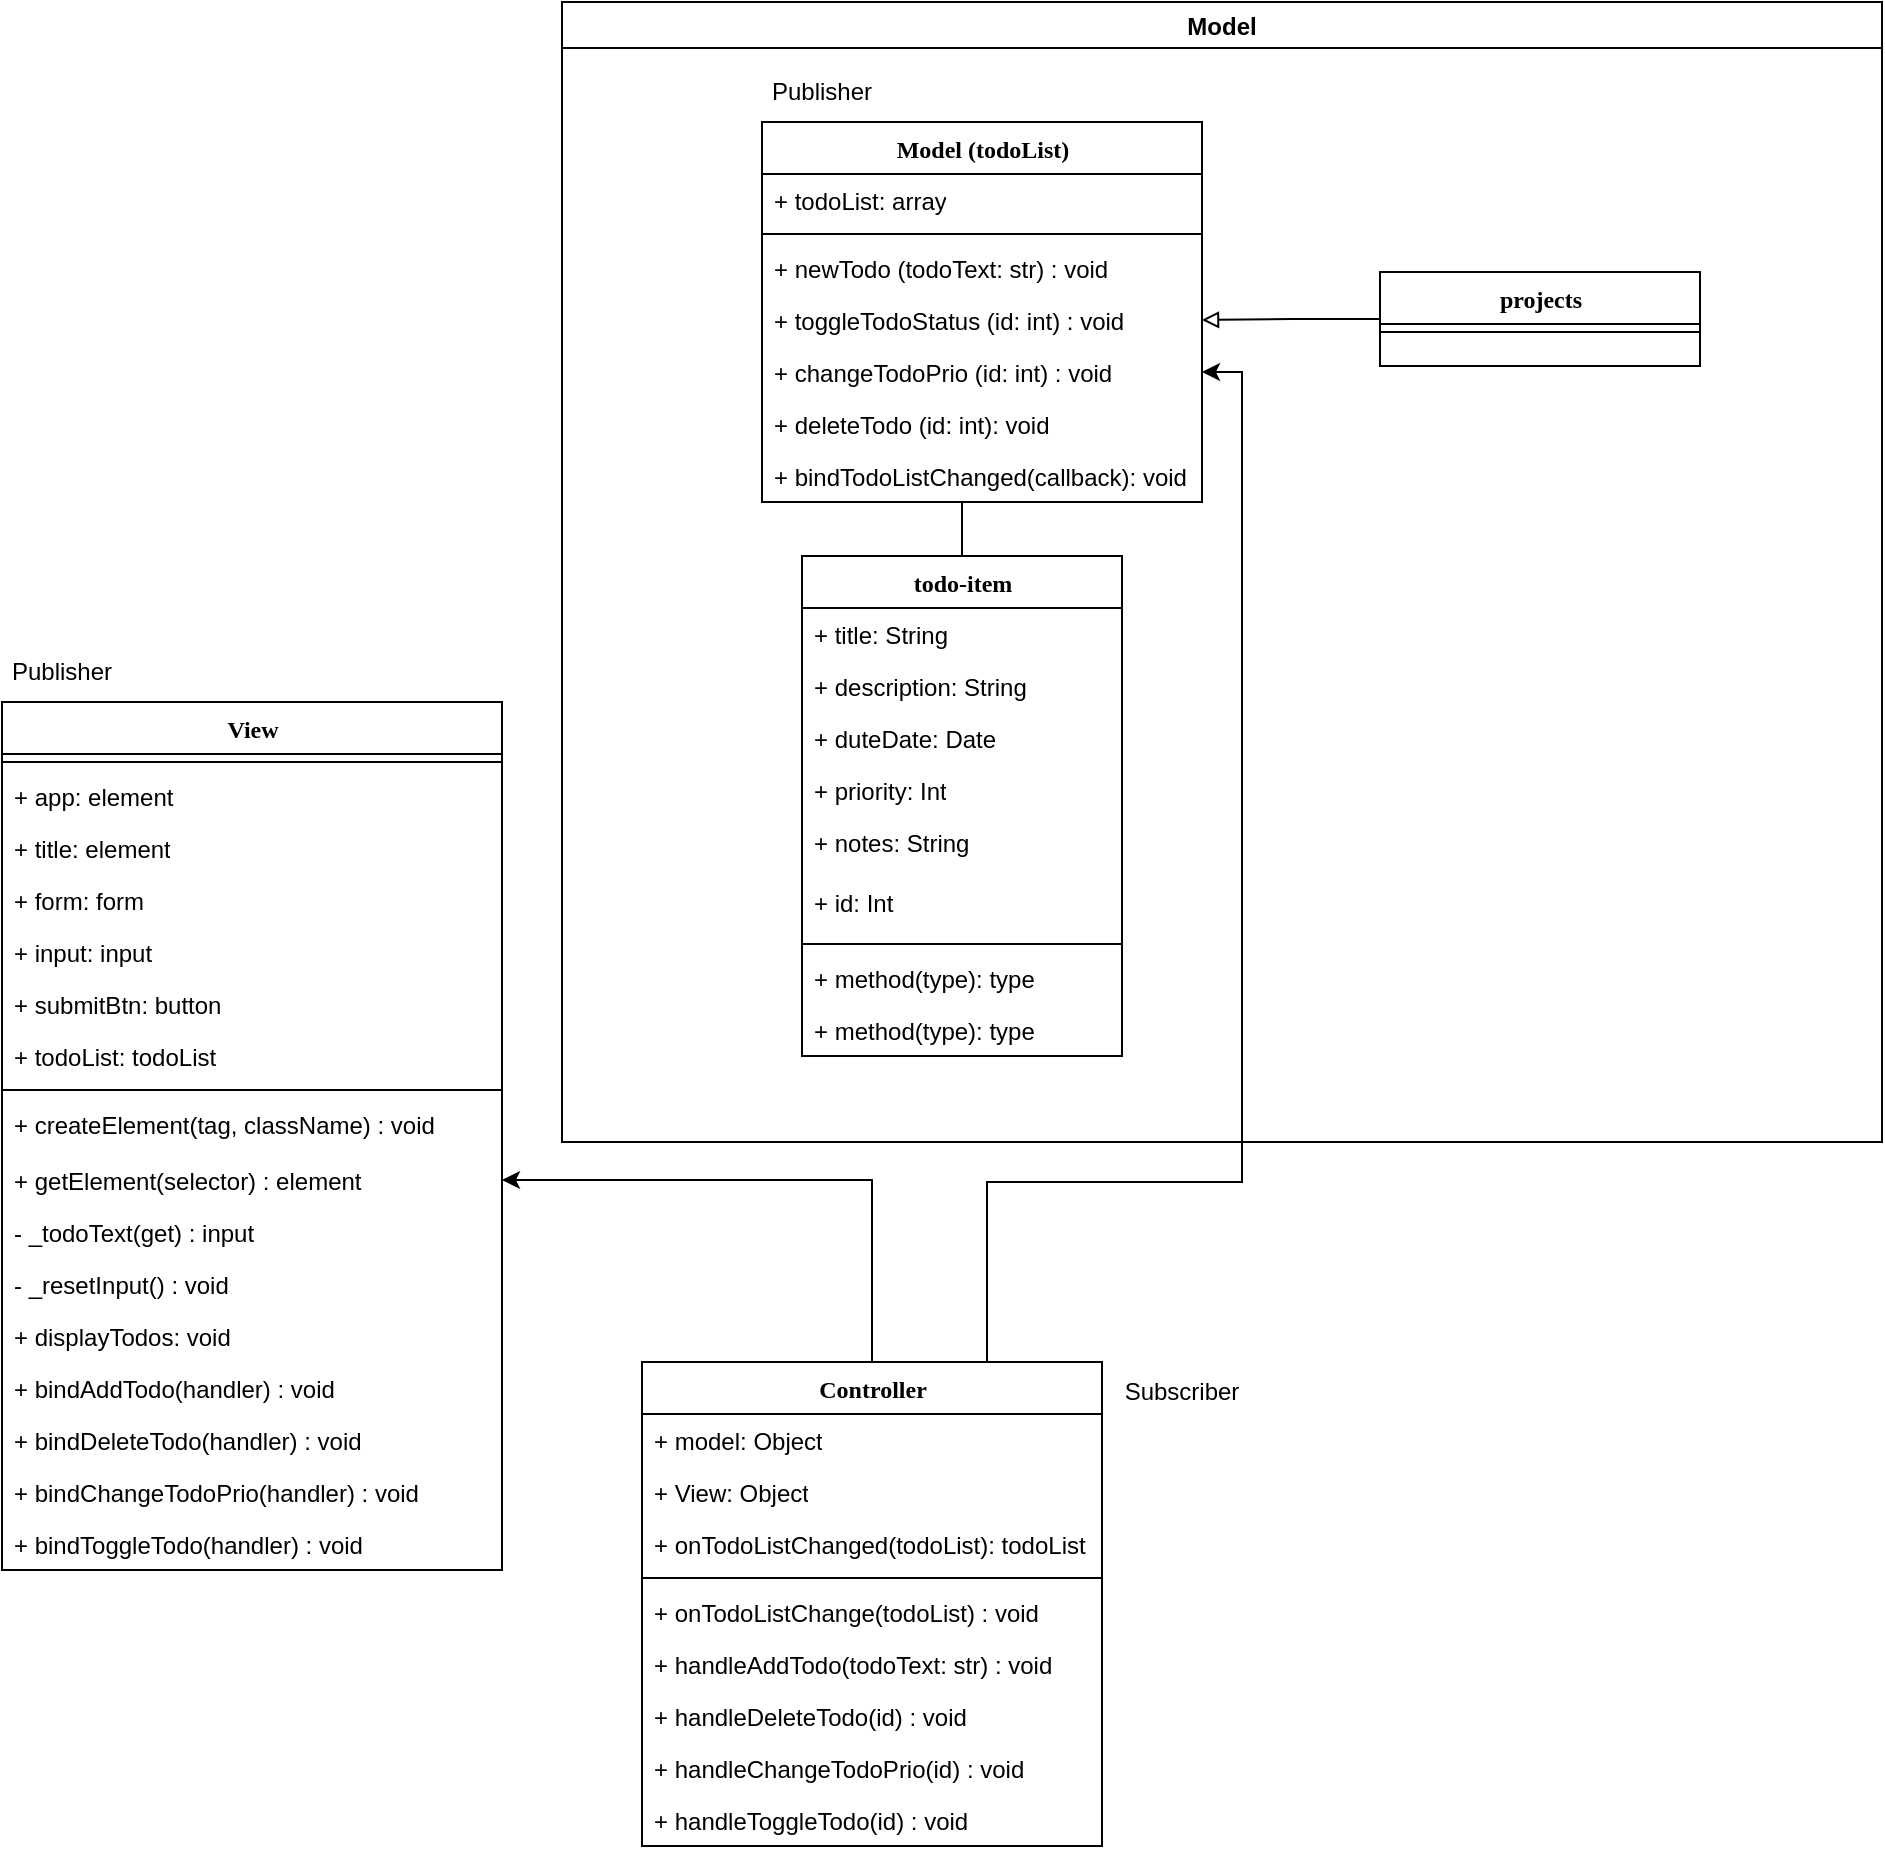 <mxfile version="16.5.1" type="device"><diagram name="Page-1" id="9f46799a-70d6-7492-0946-bef42562c5a5"><mxGraphModel dx="1102" dy="1025" grid="1" gridSize="10" guides="1" tooltips="1" connect="1" arrows="1" fold="1" page="1" pageScale="1" pageWidth="1100" pageHeight="850" background="none" math="0" shadow="0"><root><mxCell id="0"/><mxCell id="1" parent="0"/><mxCell id="q0bzUqYjPmJR5rMkg7EE-4" value="View" style="swimlane;html=1;fontStyle=1;align=center;verticalAlign=top;childLayout=stackLayout;horizontal=1;startSize=26;horizontalStack=0;resizeParent=1;resizeLast=0;collapsible=1;marginBottom=0;swimlaneFillColor=#ffffff;rounded=0;shadow=0;comic=0;labelBackgroundColor=none;strokeWidth=1;fillColor=none;fontFamily=Verdana;fontSize=12" vertex="1" parent="1"><mxGeometry x="20" y="390" width="250" height="434" as="geometry"/></mxCell><mxCell id="q0bzUqYjPmJR5rMkg7EE-10" value="" style="line;html=1;strokeWidth=1;fillColor=none;align=left;verticalAlign=middle;spacingTop=-1;spacingLeft=3;spacingRight=3;rotatable=0;labelPosition=right;points=[];portConstraint=eastwest;" vertex="1" parent="q0bzUqYjPmJR5rMkg7EE-4"><mxGeometry y="26" width="250" height="8" as="geometry"/></mxCell><mxCell id="q0bzUqYjPmJR5rMkg7EE-28" value="+ app: element" style="text;html=1;strokeColor=none;fillColor=none;align=left;verticalAlign=top;spacingLeft=4;spacingRight=4;whiteSpace=wrap;overflow=hidden;rotatable=0;points=[[0,0.5],[1,0.5]];portConstraint=eastwest;" vertex="1" parent="q0bzUqYjPmJR5rMkg7EE-4"><mxGeometry y="34" width="250" height="26" as="geometry"/></mxCell><mxCell id="q0bzUqYjPmJR5rMkg7EE-29" value="+ title: element" style="text;html=1;strokeColor=none;fillColor=none;align=left;verticalAlign=top;spacingLeft=4;spacingRight=4;whiteSpace=wrap;overflow=hidden;rotatable=0;points=[[0,0.5],[1,0.5]];portConstraint=eastwest;" vertex="1" parent="q0bzUqYjPmJR5rMkg7EE-4"><mxGeometry y="60" width="250" height="26" as="geometry"/></mxCell><mxCell id="q0bzUqYjPmJR5rMkg7EE-30" value="+ form: form" style="text;html=1;strokeColor=none;fillColor=none;align=left;verticalAlign=top;spacingLeft=4;spacingRight=4;whiteSpace=wrap;overflow=hidden;rotatable=0;points=[[0,0.5],[1,0.5]];portConstraint=eastwest;" vertex="1" parent="q0bzUqYjPmJR5rMkg7EE-4"><mxGeometry y="86" width="250" height="26" as="geometry"/></mxCell><mxCell id="q0bzUqYjPmJR5rMkg7EE-31" value="+ input: input" style="text;html=1;strokeColor=none;fillColor=none;align=left;verticalAlign=top;spacingLeft=4;spacingRight=4;whiteSpace=wrap;overflow=hidden;rotatable=0;points=[[0,0.5],[1,0.5]];portConstraint=eastwest;" vertex="1" parent="q0bzUqYjPmJR5rMkg7EE-4"><mxGeometry y="112" width="250" height="26" as="geometry"/></mxCell><mxCell id="q0bzUqYjPmJR5rMkg7EE-32" value="+ submitBtn: button" style="text;html=1;strokeColor=none;fillColor=none;align=left;verticalAlign=top;spacingLeft=4;spacingRight=4;whiteSpace=wrap;overflow=hidden;rotatable=0;points=[[0,0.5],[1,0.5]];portConstraint=eastwest;" vertex="1" parent="q0bzUqYjPmJR5rMkg7EE-4"><mxGeometry y="138" width="250" height="26" as="geometry"/></mxCell><mxCell id="q0bzUqYjPmJR5rMkg7EE-33" value="+ todoList: todoList&amp;nbsp;" style="text;html=1;strokeColor=none;fillColor=none;align=left;verticalAlign=top;spacingLeft=4;spacingRight=4;whiteSpace=wrap;overflow=hidden;rotatable=0;points=[[0,0.5],[1,0.5]];portConstraint=eastwest;" vertex="1" parent="q0bzUqYjPmJR5rMkg7EE-4"><mxGeometry y="164" width="250" height="26" as="geometry"/></mxCell><mxCell id="q0bzUqYjPmJR5rMkg7EE-27" value="" style="line;html=1;strokeWidth=1;fillColor=none;align=left;verticalAlign=middle;spacingTop=-1;spacingLeft=3;spacingRight=3;rotatable=0;labelPosition=right;points=[];portConstraint=eastwest;" vertex="1" parent="q0bzUqYjPmJR5rMkg7EE-4"><mxGeometry y="190" width="250" height="8" as="geometry"/></mxCell><mxCell id="q0bzUqYjPmJR5rMkg7EE-11" value="+ createElement(tag, className) : void" style="text;html=1;strokeColor=none;fillColor=none;align=left;verticalAlign=top;spacingLeft=4;spacingRight=4;whiteSpace=wrap;overflow=hidden;rotatable=0;points=[[0,0.5],[1,0.5]];portConstraint=eastwest;" vertex="1" parent="q0bzUqYjPmJR5rMkg7EE-4"><mxGeometry y="198" width="250" height="28" as="geometry"/></mxCell><mxCell id="q0bzUqYjPmJR5rMkg7EE-12" value="+ getElement(selector) : element" style="text;html=1;strokeColor=none;fillColor=none;align=left;verticalAlign=top;spacingLeft=4;spacingRight=4;whiteSpace=wrap;overflow=hidden;rotatable=0;points=[[0,0.5],[1,0.5]];portConstraint=eastwest;" vertex="1" parent="q0bzUqYjPmJR5rMkg7EE-4"><mxGeometry y="226" width="250" height="26" as="geometry"/></mxCell><mxCell id="q0bzUqYjPmJR5rMkg7EE-34" value="- _todoText(get) : input" style="text;html=1;strokeColor=none;fillColor=none;align=left;verticalAlign=top;spacingLeft=4;spacingRight=4;whiteSpace=wrap;overflow=hidden;rotatable=0;points=[[0,0.5],[1,0.5]];portConstraint=eastwest;" vertex="1" parent="q0bzUqYjPmJR5rMkg7EE-4"><mxGeometry y="252" width="250" height="26" as="geometry"/></mxCell><mxCell id="q0bzUqYjPmJR5rMkg7EE-35" value="- _resetInput() : void" style="text;html=1;strokeColor=none;fillColor=none;align=left;verticalAlign=top;spacingLeft=4;spacingRight=4;whiteSpace=wrap;overflow=hidden;rotatable=0;points=[[0,0.5],[1,0.5]];portConstraint=eastwest;" vertex="1" parent="q0bzUqYjPmJR5rMkg7EE-4"><mxGeometry y="278" width="250" height="26" as="geometry"/></mxCell><mxCell id="q0bzUqYjPmJR5rMkg7EE-36" value="+ displayTodos: void" style="text;html=1;strokeColor=none;fillColor=none;align=left;verticalAlign=top;spacingLeft=4;spacingRight=4;whiteSpace=wrap;overflow=hidden;rotatable=0;points=[[0,0.5],[1,0.5]];portConstraint=eastwest;" vertex="1" parent="q0bzUqYjPmJR5rMkg7EE-4"><mxGeometry y="304" width="250" height="26" as="geometry"/></mxCell><mxCell id="q0bzUqYjPmJR5rMkg7EE-42" value="+ bindAddTodo(handler) : void" style="text;html=1;strokeColor=none;fillColor=none;align=left;verticalAlign=top;spacingLeft=4;spacingRight=4;whiteSpace=wrap;overflow=hidden;rotatable=0;points=[[0,0.5],[1,0.5]];portConstraint=eastwest;" vertex="1" parent="q0bzUqYjPmJR5rMkg7EE-4"><mxGeometry y="330" width="250" height="26" as="geometry"/></mxCell><mxCell id="q0bzUqYjPmJR5rMkg7EE-43" value="+ bindDeleteTodo(handler) : void" style="text;html=1;strokeColor=none;fillColor=none;align=left;verticalAlign=top;spacingLeft=4;spacingRight=4;whiteSpace=wrap;overflow=hidden;rotatable=0;points=[[0,0.5],[1,0.5]];portConstraint=eastwest;" vertex="1" parent="q0bzUqYjPmJR5rMkg7EE-4"><mxGeometry y="356" width="250" height="26" as="geometry"/></mxCell><mxCell id="q0bzUqYjPmJR5rMkg7EE-44" value="+ bindChangeTodoPrio(handler) : void" style="text;html=1;strokeColor=none;fillColor=none;align=left;verticalAlign=top;spacingLeft=4;spacingRight=4;whiteSpace=wrap;overflow=hidden;rotatable=0;points=[[0,0.5],[1,0.5]];portConstraint=eastwest;" vertex="1" parent="q0bzUqYjPmJR5rMkg7EE-4"><mxGeometry y="382" width="250" height="26" as="geometry"/></mxCell><mxCell id="q0bzUqYjPmJR5rMkg7EE-45" value="+ bindToggleTodo(handler) : void" style="text;html=1;strokeColor=none;fillColor=none;align=left;verticalAlign=top;spacingLeft=4;spacingRight=4;whiteSpace=wrap;overflow=hidden;rotatable=0;points=[[0,0.5],[1,0.5]];portConstraint=eastwest;" vertex="1" parent="q0bzUqYjPmJR5rMkg7EE-4"><mxGeometry y="408" width="250" height="26" as="geometry"/></mxCell><mxCell id="q0bzUqYjPmJR5rMkg7EE-49" style="edgeStyle=orthogonalEdgeStyle;rounded=0;orthogonalLoop=1;jettySize=auto;html=1;entryX=1;entryY=0.5;entryDx=0;entryDy=0;endArrow=classic;endFill=1;" edge="1" parent="1" source="q0bzUqYjPmJR5rMkg7EE-13" target="q0bzUqYjPmJR5rMkg7EE-12"><mxGeometry relative="1" as="geometry"/></mxCell><mxCell id="q0bzUqYjPmJR5rMkg7EE-50" style="edgeStyle=orthogonalEdgeStyle;rounded=0;orthogonalLoop=1;jettySize=auto;html=1;exitX=0.75;exitY=0;exitDx=0;exitDy=0;entryX=1;entryY=0.5;entryDx=0;entryDy=0;endArrow=classic;endFill=1;" edge="1" parent="1" source="q0bzUqYjPmJR5rMkg7EE-13" target="78961159f06e98e8-42"><mxGeometry relative="1" as="geometry"><Array as="points"><mxPoint x="513" y="630"/><mxPoint x="640" y="630"/><mxPoint x="640" y="225"/></Array></mxGeometry></mxCell><mxCell id="q0bzUqYjPmJR5rMkg7EE-13" value="Controller" style="swimlane;html=1;fontStyle=1;align=center;verticalAlign=top;childLayout=stackLayout;horizontal=1;startSize=26;horizontalStack=0;resizeParent=1;resizeLast=0;collapsible=1;marginBottom=0;swimlaneFillColor=#ffffff;rounded=0;shadow=0;comic=0;labelBackgroundColor=none;strokeWidth=1;fillColor=none;fontFamily=Verdana;fontSize=12" vertex="1" parent="1"><mxGeometry x="340" y="720" width="230" height="242" as="geometry"/></mxCell><mxCell id="q0bzUqYjPmJR5rMkg7EE-14" value="+ model: Object" style="text;html=1;strokeColor=none;fillColor=none;align=left;verticalAlign=top;spacingLeft=4;spacingRight=4;whiteSpace=wrap;overflow=hidden;rotatable=0;points=[[0,0.5],[1,0.5]];portConstraint=eastwest;" vertex="1" parent="q0bzUqYjPmJR5rMkg7EE-13"><mxGeometry y="26" width="230" height="26" as="geometry"/></mxCell><mxCell id="q0bzUqYjPmJR5rMkg7EE-15" value="+ View: Object" style="text;html=1;strokeColor=none;fillColor=none;align=left;verticalAlign=top;spacingLeft=4;spacingRight=4;whiteSpace=wrap;overflow=hidden;rotatable=0;points=[[0,0.5],[1,0.5]];portConstraint=eastwest;" vertex="1" parent="q0bzUqYjPmJR5rMkg7EE-13"><mxGeometry y="52" width="230" height="26" as="geometry"/></mxCell><mxCell id="q0bzUqYjPmJR5rMkg7EE-48" value="+ onTodoListChanged(todoList): todoList" style="text;html=1;strokeColor=none;fillColor=none;align=left;verticalAlign=top;spacingLeft=4;spacingRight=4;whiteSpace=wrap;overflow=hidden;rotatable=0;points=[[0,0.5],[1,0.5]];portConstraint=eastwest;" vertex="1" parent="q0bzUqYjPmJR5rMkg7EE-13"><mxGeometry y="78" width="230" height="26" as="geometry"/></mxCell><mxCell id="q0bzUqYjPmJR5rMkg7EE-19" value="" style="line;html=1;strokeWidth=1;fillColor=none;align=left;verticalAlign=middle;spacingTop=-1;spacingLeft=3;spacingRight=3;rotatable=0;labelPosition=right;points=[];portConstraint=eastwest;" vertex="1" parent="q0bzUqYjPmJR5rMkg7EE-13"><mxGeometry y="104" width="230" height="8" as="geometry"/></mxCell><mxCell id="q0bzUqYjPmJR5rMkg7EE-20" value="+ onTodoListChange(todoList) : void" style="text;html=1;strokeColor=none;fillColor=none;align=left;verticalAlign=top;spacingLeft=4;spacingRight=4;whiteSpace=wrap;overflow=hidden;rotatable=0;points=[[0,0.5],[1,0.5]];portConstraint=eastwest;" vertex="1" parent="q0bzUqYjPmJR5rMkg7EE-13"><mxGeometry y="112" width="230" height="26" as="geometry"/></mxCell><mxCell id="q0bzUqYjPmJR5rMkg7EE-21" value="+ handleAddTodo(todoText: str) : void" style="text;html=1;strokeColor=none;fillColor=none;align=left;verticalAlign=top;spacingLeft=4;spacingRight=4;whiteSpace=wrap;overflow=hidden;rotatable=0;points=[[0,0.5],[1,0.5]];portConstraint=eastwest;" vertex="1" parent="q0bzUqYjPmJR5rMkg7EE-13"><mxGeometry y="138" width="230" height="26" as="geometry"/></mxCell><mxCell id="q0bzUqYjPmJR5rMkg7EE-39" value="+ handleDeleteTodo(id) : void" style="text;html=1;strokeColor=none;fillColor=none;align=left;verticalAlign=top;spacingLeft=4;spacingRight=4;whiteSpace=wrap;overflow=hidden;rotatable=0;points=[[0,0.5],[1,0.5]];portConstraint=eastwest;" vertex="1" parent="q0bzUqYjPmJR5rMkg7EE-13"><mxGeometry y="164" width="230" height="26" as="geometry"/></mxCell><mxCell id="q0bzUqYjPmJR5rMkg7EE-40" value="+ handleChangeTodoPrio(id) : void" style="text;html=1;strokeColor=none;fillColor=none;align=left;verticalAlign=top;spacingLeft=4;spacingRight=4;whiteSpace=wrap;overflow=hidden;rotatable=0;points=[[0,0.5],[1,0.5]];portConstraint=eastwest;" vertex="1" parent="q0bzUqYjPmJR5rMkg7EE-13"><mxGeometry y="190" width="230" height="26" as="geometry"/></mxCell><mxCell id="q0bzUqYjPmJR5rMkg7EE-41" value="+ handleToggleTodo(id) : void" style="text;html=1;strokeColor=none;fillColor=none;align=left;verticalAlign=top;spacingLeft=4;spacingRight=4;whiteSpace=wrap;overflow=hidden;rotatable=0;points=[[0,0.5],[1,0.5]];portConstraint=eastwest;" vertex="1" parent="q0bzUqYjPmJR5rMkg7EE-13"><mxGeometry y="216" width="230" height="26" as="geometry"/></mxCell><mxCell id="q0bzUqYjPmJR5rMkg7EE-23" value="Model" style="swimlane;" vertex="1" parent="1"><mxGeometry x="300" y="40" width="660" height="570" as="geometry"/></mxCell><mxCell id="q0bzUqYjPmJR5rMkg7EE-3" value="" style="edgeStyle=orthogonalEdgeStyle;rounded=0;orthogonalLoop=1;jettySize=auto;html=1;endArrow=none;endFill=0;entryX=0.5;entryY=1;entryDx=0;entryDy=0;exitX=0.5;exitY=0;exitDx=0;exitDy=0;" edge="1" parent="q0bzUqYjPmJR5rMkg7EE-23" source="78961159f06e98e8-17"><mxGeometry relative="1" as="geometry"><mxPoint x="200" y="255" as="sourcePoint"/><mxPoint x="200" y="237" as="targetPoint"/></mxGeometry></mxCell><mxCell id="78961159f06e98e8-30" value="Model (todoList)" style="swimlane;html=1;fontStyle=1;align=center;verticalAlign=top;childLayout=stackLayout;horizontal=1;startSize=26;horizontalStack=0;resizeParent=1;resizeLast=0;collapsible=1;marginBottom=0;swimlaneFillColor=#ffffff;rounded=0;shadow=0;comic=0;labelBackgroundColor=none;strokeWidth=1;fillColor=none;fontFamily=Verdana;fontSize=12" parent="q0bzUqYjPmJR5rMkg7EE-23" vertex="1"><mxGeometry x="100" y="60" width="220" height="190" as="geometry"/></mxCell><mxCell id="78961159f06e98e8-31" value="+ todoList: array" style="text;html=1;strokeColor=none;fillColor=none;align=left;verticalAlign=top;spacingLeft=4;spacingRight=4;whiteSpace=wrap;overflow=hidden;rotatable=0;points=[[0,0.5],[1,0.5]];portConstraint=eastwest;" parent="78961159f06e98e8-30" vertex="1"><mxGeometry y="26" width="220" height="26" as="geometry"/></mxCell><mxCell id="78961159f06e98e8-38" value="" style="line;html=1;strokeWidth=1;fillColor=none;align=left;verticalAlign=middle;spacingTop=-1;spacingLeft=3;spacingRight=3;rotatable=0;labelPosition=right;points=[];portConstraint=eastwest;" parent="78961159f06e98e8-30" vertex="1"><mxGeometry y="52" width="220" height="8" as="geometry"/></mxCell><mxCell id="78961159f06e98e8-39" value="+ newTodo (todoText: str) : void" style="text;html=1;strokeColor=none;fillColor=none;align=left;verticalAlign=top;spacingLeft=4;spacingRight=4;whiteSpace=wrap;overflow=hidden;rotatable=0;points=[[0,0.5],[1,0.5]];portConstraint=eastwest;" parent="78961159f06e98e8-30" vertex="1"><mxGeometry y="60" width="220" height="26" as="geometry"/></mxCell><mxCell id="78961159f06e98e8-40" value="+ toggleTodoStatus (id: int) : void" style="text;html=1;strokeColor=none;fillColor=none;align=left;verticalAlign=top;spacingLeft=4;spacingRight=4;whiteSpace=wrap;overflow=hidden;rotatable=0;points=[[0,0.5],[1,0.5]];portConstraint=eastwest;" parent="78961159f06e98e8-30" vertex="1"><mxGeometry y="86" width="220" height="26" as="geometry"/></mxCell><mxCell id="78961159f06e98e8-42" value="+ changeTodoPrio (id: int) : void" style="text;html=1;strokeColor=none;fillColor=none;align=left;verticalAlign=top;spacingLeft=4;spacingRight=4;whiteSpace=wrap;overflow=hidden;rotatable=0;points=[[0,0.5],[1,0.5]];portConstraint=eastwest;" parent="78961159f06e98e8-30" vertex="1"><mxGeometry y="112" width="220" height="26" as="geometry"/></mxCell><mxCell id="q0bzUqYjPmJR5rMkg7EE-25" value="+ deleteTodo (id: int): void" style="text;html=1;strokeColor=none;fillColor=none;align=left;verticalAlign=top;spacingLeft=4;spacingRight=4;whiteSpace=wrap;overflow=hidden;rotatable=0;points=[[0,0.5],[1,0.5]];portConstraint=eastwest;" vertex="1" parent="78961159f06e98e8-30"><mxGeometry y="138" width="220" height="26" as="geometry"/></mxCell><mxCell id="q0bzUqYjPmJR5rMkg7EE-47" value="+ bindTodoListChanged(callback): void" style="text;html=1;strokeColor=none;fillColor=none;align=left;verticalAlign=top;spacingLeft=4;spacingRight=4;whiteSpace=wrap;overflow=hidden;rotatable=0;points=[[0,0.5],[1,0.5]];portConstraint=eastwest;" vertex="1" parent="78961159f06e98e8-30"><mxGeometry y="164" width="220" height="26" as="geometry"/></mxCell><mxCell id="q0bzUqYjPmJR5rMkg7EE-2" style="edgeStyle=orthogonalEdgeStyle;rounded=0;orthogonalLoop=1;jettySize=auto;html=1;endArrow=block;endFill=0;exitX=0;exitY=0.5;exitDx=0;exitDy=0;entryX=1;entryY=0.5;entryDx=0;entryDy=0;" edge="1" parent="q0bzUqYjPmJR5rMkg7EE-23" source="78961159f06e98e8-43" target="78961159f06e98e8-40"><mxGeometry relative="1" as="geometry"><mxPoint x="350" y="151" as="sourcePoint"/><mxPoint x="330" y="151" as="targetPoint"/></mxGeometry></mxCell><mxCell id="78961159f06e98e8-17" value="todo-item" style="swimlane;html=1;fontStyle=1;align=center;verticalAlign=top;childLayout=stackLayout;horizontal=1;startSize=26;horizontalStack=0;resizeParent=1;resizeLast=0;collapsible=1;marginBottom=0;swimlaneFillColor=#ffffff;rounded=0;shadow=0;comic=0;labelBackgroundColor=none;strokeWidth=1;fillColor=none;fontFamily=Verdana;fontSize=12" parent="q0bzUqYjPmJR5rMkg7EE-23" vertex="1"><mxGeometry x="120" y="277" width="160" height="250" as="geometry"/></mxCell><mxCell id="78961159f06e98e8-21" value="+ title: String" style="text;html=1;strokeColor=none;fillColor=none;align=left;verticalAlign=top;spacingLeft=4;spacingRight=4;whiteSpace=wrap;overflow=hidden;rotatable=0;points=[[0,0.5],[1,0.5]];portConstraint=eastwest;" parent="78961159f06e98e8-17" vertex="1"><mxGeometry y="26" width="160" height="26" as="geometry"/></mxCell><mxCell id="78961159f06e98e8-23" value="+ description: String&lt;br&gt;" style="text;html=1;strokeColor=none;fillColor=none;align=left;verticalAlign=top;spacingLeft=4;spacingRight=4;whiteSpace=wrap;overflow=hidden;rotatable=0;points=[[0,0.5],[1,0.5]];portConstraint=eastwest;" parent="78961159f06e98e8-17" vertex="1"><mxGeometry y="52" width="160" height="26" as="geometry"/></mxCell><mxCell id="78961159f06e98e8-25" value="+ duteDate: Date" style="text;html=1;strokeColor=none;fillColor=none;align=left;verticalAlign=top;spacingLeft=4;spacingRight=4;whiteSpace=wrap;overflow=hidden;rotatable=0;points=[[0,0.5],[1,0.5]];portConstraint=eastwest;" parent="78961159f06e98e8-17" vertex="1"><mxGeometry y="78" width="160" height="26" as="geometry"/></mxCell><mxCell id="78961159f06e98e8-26" value="+ priority: Int" style="text;html=1;strokeColor=none;fillColor=none;align=left;verticalAlign=top;spacingLeft=4;spacingRight=4;whiteSpace=wrap;overflow=hidden;rotatable=0;points=[[0,0.5],[1,0.5]];portConstraint=eastwest;" parent="78961159f06e98e8-17" vertex="1"><mxGeometry y="104" width="160" height="26" as="geometry"/></mxCell><mxCell id="78961159f06e98e8-24" value="+ notes: String" style="text;html=1;strokeColor=none;fillColor=none;align=left;verticalAlign=top;spacingLeft=4;spacingRight=4;whiteSpace=wrap;overflow=hidden;rotatable=0;points=[[0,0.5],[1,0.5]];portConstraint=eastwest;" parent="78961159f06e98e8-17" vertex="1"><mxGeometry y="130" width="160" height="30" as="geometry"/></mxCell><mxCell id="q0bzUqYjPmJR5rMkg7EE-26" value="+ id: Int" style="text;html=1;strokeColor=none;fillColor=none;align=left;verticalAlign=top;spacingLeft=4;spacingRight=4;whiteSpace=wrap;overflow=hidden;rotatable=0;points=[[0,0.5],[1,0.5]];portConstraint=eastwest;" vertex="1" parent="78961159f06e98e8-17"><mxGeometry y="160" width="160" height="30" as="geometry"/></mxCell><mxCell id="78961159f06e98e8-19" value="" style="line;html=1;strokeWidth=1;fillColor=none;align=left;verticalAlign=middle;spacingTop=-1;spacingLeft=3;spacingRight=3;rotatable=0;labelPosition=right;points=[];portConstraint=eastwest;" parent="78961159f06e98e8-17" vertex="1"><mxGeometry y="190" width="160" height="8" as="geometry"/></mxCell><mxCell id="78961159f06e98e8-20" value="+ method(type): type" style="text;html=1;strokeColor=none;fillColor=none;align=left;verticalAlign=top;spacingLeft=4;spacingRight=4;whiteSpace=wrap;overflow=hidden;rotatable=0;points=[[0,0.5],[1,0.5]];portConstraint=eastwest;" parent="78961159f06e98e8-17" vertex="1"><mxGeometry y="198" width="160" height="26" as="geometry"/></mxCell><mxCell id="78961159f06e98e8-27" value="+ method(type): type" style="text;html=1;strokeColor=none;fillColor=none;align=left;verticalAlign=top;spacingLeft=4;spacingRight=4;whiteSpace=wrap;overflow=hidden;rotatable=0;points=[[0,0.5],[1,0.5]];portConstraint=eastwest;" parent="78961159f06e98e8-17" vertex="1"><mxGeometry y="224" width="160" height="26" as="geometry"/></mxCell><mxCell id="78961159f06e98e8-43" value="projects" style="swimlane;html=1;fontStyle=1;align=center;verticalAlign=top;childLayout=stackLayout;horizontal=1;startSize=26;horizontalStack=0;resizeParent=1;resizeLast=0;collapsible=1;marginBottom=0;swimlaneFillColor=#ffffff;rounded=0;shadow=0;comic=0;labelBackgroundColor=none;strokeWidth=1;fillColor=none;fontFamily=Verdana;fontSize=12" parent="q0bzUqYjPmJR5rMkg7EE-23" vertex="1"><mxGeometry x="409" y="135" width="160" height="47" as="geometry"/></mxCell><mxCell id="78961159f06e98e8-51" value="" style="line;html=1;strokeWidth=1;fillColor=none;align=left;verticalAlign=middle;spacingTop=-1;spacingLeft=3;spacingRight=3;rotatable=0;labelPosition=right;points=[];portConstraint=eastwest;" parent="78961159f06e98e8-43" vertex="1"><mxGeometry y="26" width="160" height="8" as="geometry"/></mxCell><mxCell id="q0bzUqYjPmJR5rMkg7EE-51" value="Publisher" style="text;html=1;strokeColor=none;fillColor=none;align=center;verticalAlign=middle;whiteSpace=wrap;rounded=0;" vertex="1" parent="q0bzUqYjPmJR5rMkg7EE-23"><mxGeometry x="100" y="30" width="60" height="30" as="geometry"/></mxCell><mxCell id="q0bzUqYjPmJR5rMkg7EE-37" value="Subscriber" style="text;html=1;strokeColor=none;fillColor=none;align=center;verticalAlign=middle;whiteSpace=wrap;rounded=0;" vertex="1" parent="1"><mxGeometry x="580" y="720" width="60" height="30" as="geometry"/></mxCell><mxCell id="q0bzUqYjPmJR5rMkg7EE-38" value="Publisher" style="text;html=1;strokeColor=none;fillColor=none;align=center;verticalAlign=middle;whiteSpace=wrap;rounded=0;" vertex="1" parent="1"><mxGeometry x="20" y="360" width="60" height="30" as="geometry"/></mxCell></root></mxGraphModel></diagram></mxfile>